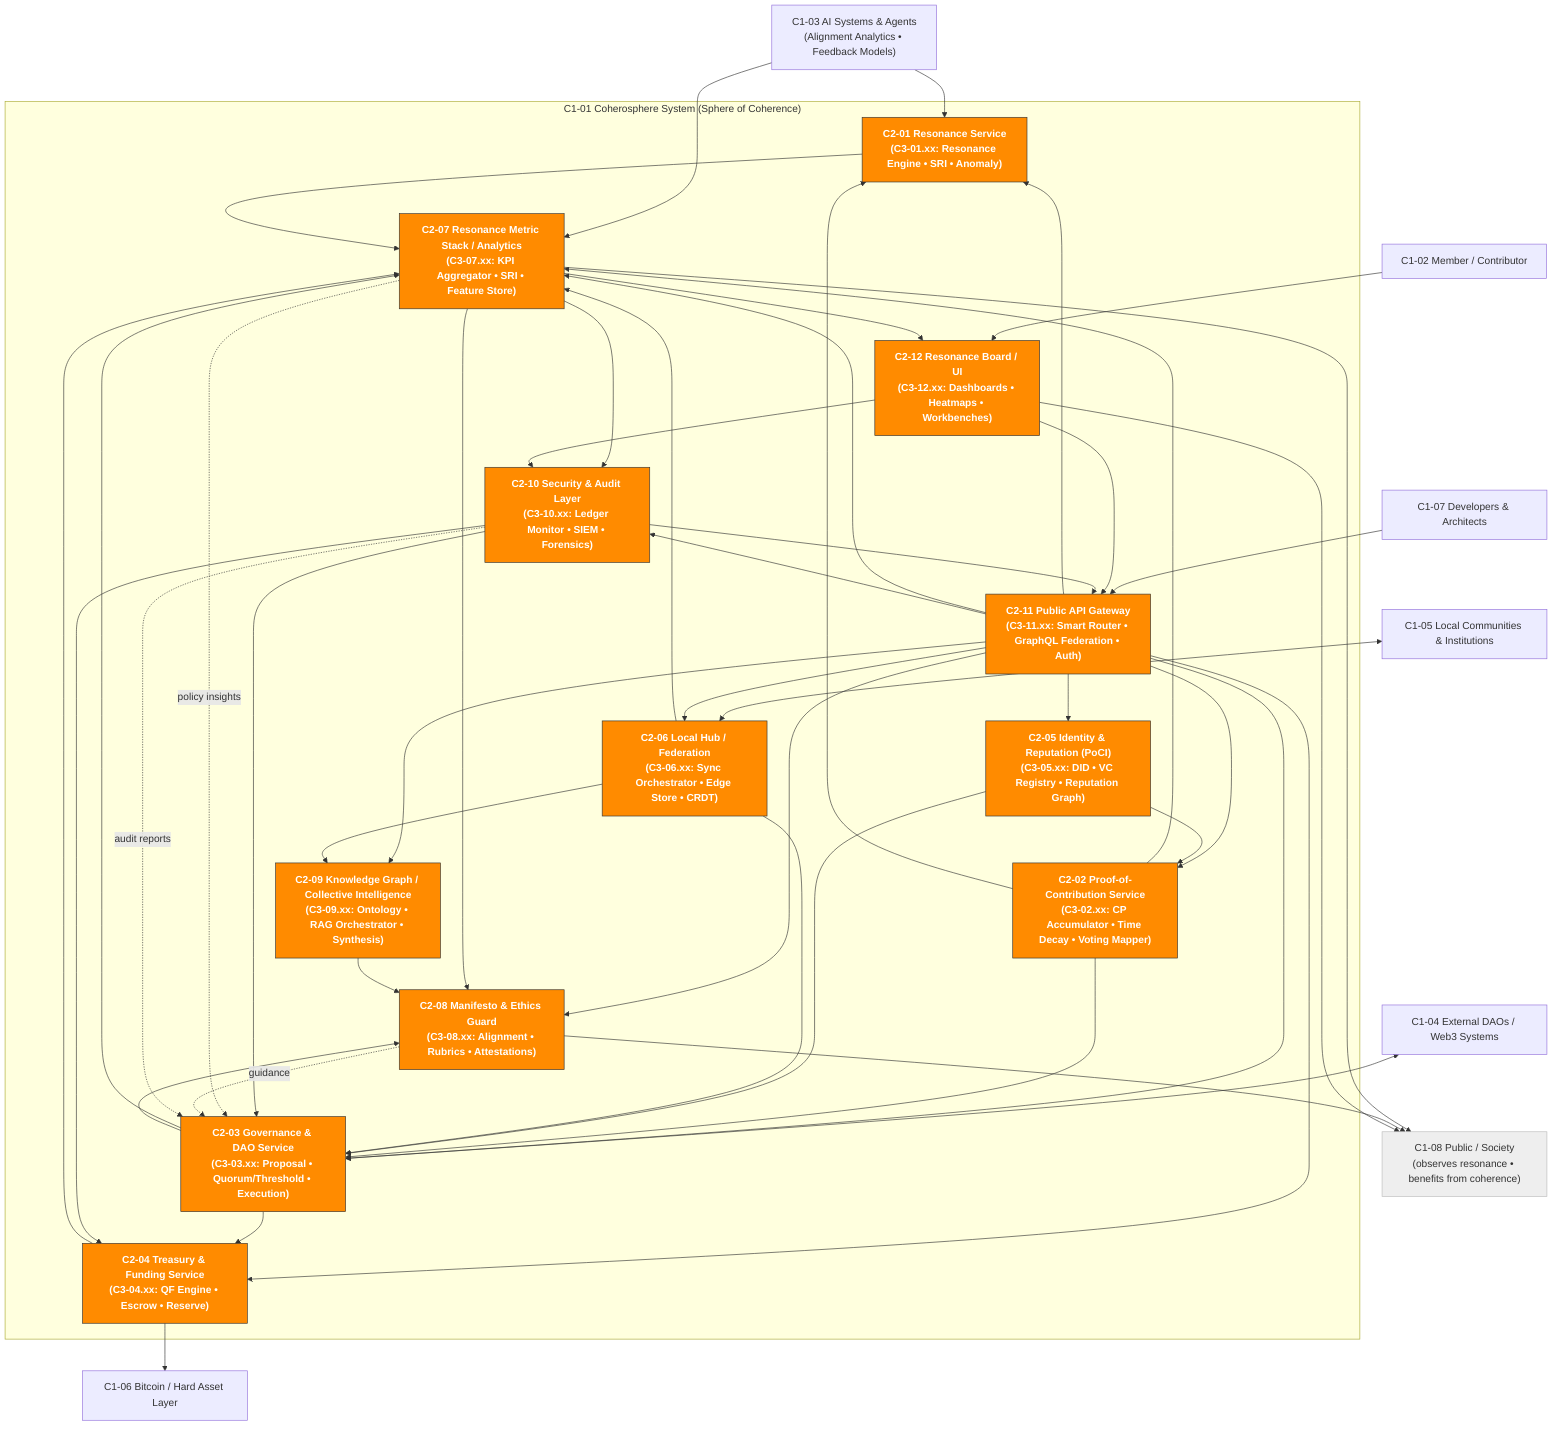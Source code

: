 flowchart TB
%% ===== System Boundary =====
subgraph COH["C1-01 Coherosphere System (Sphere of Coherence)"]
  RS["C2-01 Resonance Service<br>(C3-01.xx: Resonance Engine • SRI • Anomaly)"]
  PoC["C2-02 Proof-of-Contribution Service<br>(C3-02.xx: CP Accumulator • Time Decay • Voting Mapper)"]
  GOV["C2-03 Governance & DAO Service<br>(C3-03.xx: Proposal • Quorum/Threshold • Execution)"]
  TRE["C2-04 Treasury & Funding Service<br>(C3-04.xx: QF Engine • Escrow • Reserve)"]
  ID["C2-05 Identity &amp; Reputation (PoCI)<br>(C3-05.xx: DID • VC Registry • Reputation Graph)"]
  HUB["C2-06 Local Hub / Federation<br>(C3-06.xx: Sync Orchestrator • Edge Store • CRDT)"]
  MET["C2-07 Resonance Metric Stack / Analytics<br>(C3-07.xx: KPI Aggregator • SRI • Feature Store)"]
  ETH["C2-08 Manifesto &amp; Ethics Guard<br>(C3-08.xx: Alignment • Rubrics • Attestations)"]
  KNOW["C2-09 Knowledge Graph / Collective Intelligence<br>(C3-09.xx: Ontology • RAG Orchestrator • Synthesis)"]
  SEC["C2-10 Security &amp; Audit Layer<br>(C3-10.xx: Ledger Monitor • SIEM • Forensics)"]
  API["C2-11 Public API Gateway<br>(C3-11.xx: Smart Router • GraphQL Federation • Auth)"]
  UI["C2-12 Resonance Board / UI<br>(C3-12.xx: Dashboards • Heatmaps • Workbenches)"]
end

%% ===== External actors/systems (C1-Level context) =====
USER["C1-02 Member / Contributor"] --> UI
DEV["C1-07 Developers & Architects"] --> API
EXTDAO["C1-04 External DAOs / Web3 Systems"] <--> GOV
ORG["C1-05 Local Communities & Institutions"] <--> HUB
AI["C1-03 AI Systems & Agents<br>(Alignment Analytics • Feedback Models)"] --> RS & MET
BTC["C1-06 Bitcoin / Hard Asset Layer"]
PUBLIC["C1-08 Public / Society<br>(observes resonance • benefits from coherence)"]:::ghost

%% ===== Core internal flows (MET as hub, simplified) =====
UI --> API
API --> PoC & GOV & TRE & RS & ID & MET & KNOW & HUB & ETH

%% Inputs to Metrics (data ingestion)
RS  --> MET
PoC --> MET
GOV --> MET
TRE --> MET
HUB --> MET

%% Outputs from Metrics (aggregation/observability)
MET --> ETH
MET --> SEC
MET --> UI

%% Other core flows
PoC --> RS & GOV
GOV --> TRE & ETH
TRE --> BTC
ID  --> GOV & PoC
HUB --> GOV & KNOW
KNOW --> ETH
SEC --> GOV & TRE
API --> SEC
SEC --> API
UI  --> SEC

%% ===== Feedback loops (dashed) =====
MET -. policy insights .-> GOV
ETH -. guidance .-> GOV
SEC -. audit reports .-> GOV

%% ===== Public impact & transparency =====
MET --> PUBLIC
ETH --> PUBLIC
UI  --> PUBLIC

%% ===== Styling =====
classDef container fill:#ff8b00,stroke:#333,color:#fff,font-weight:bold;
classDef ghost fill:#eee,stroke:#bbb,color:#333;
class RS,PoC,GOV,TRE,ID,HUB,MET,ETH,KNOW,SEC,API,UI container;